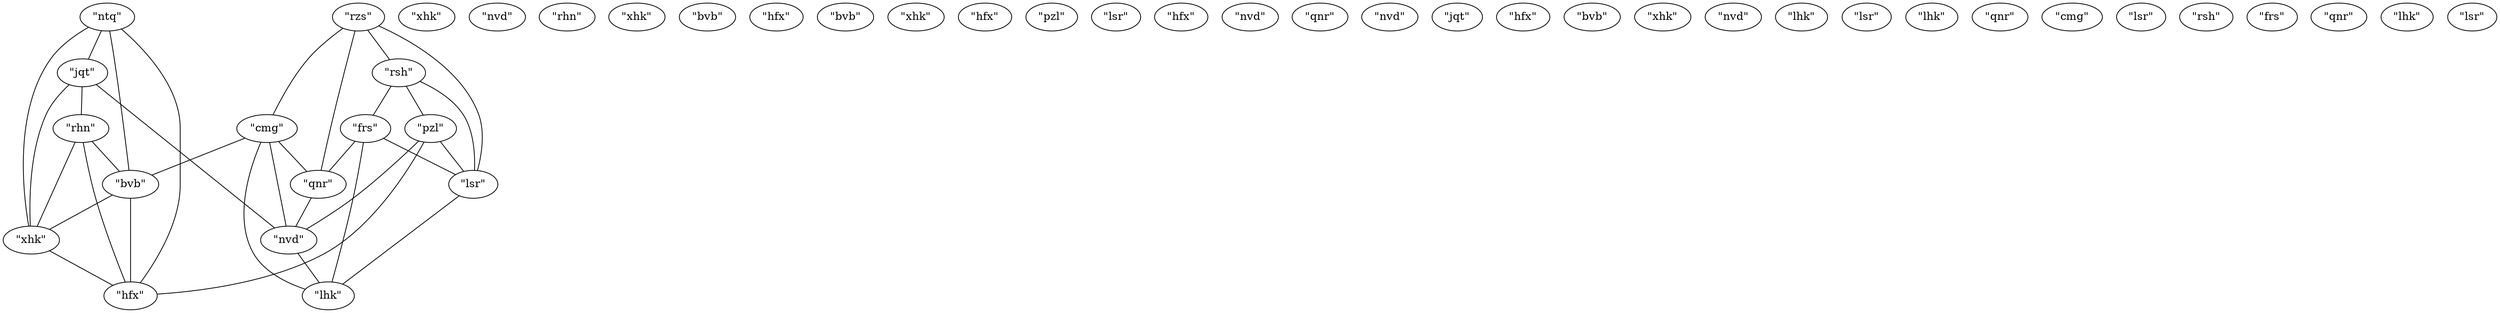 graph {
    0 [ label = "\"jqt\"" ]
    1 [ label = "\"rhn\"" ]
    2 [ label = "\"xhk\"" ]
    3 [ label = "\"nvd\"" ]
    4 [ label = "\"rsh\"" ]
    5 [ label = "\"frs\"" ]
    6 [ label = "\"pzl\"" ]
    7 [ label = "\"lsr\"" ]
    8 [ label = "\"xhk\"" ]
    9 [ label = "\"hfx\"" ]
    10 [ label = "\"cmg\"" ]
    11 [ label = "\"qnr\"" ]
    12 [ label = "\"nvd\"" ]
    13 [ label = "\"lhk\"" ]
    14 [ label = "\"bvb\"" ]
    15 [ label = "\"rhn\"" ]
    16 [ label = "\"xhk\"" ]
    17 [ label = "\"bvb\"" ]
    18 [ label = "\"hfx\"" ]
    19 [ label = "\"bvb\"" ]
    20 [ label = "\"xhk\"" ]
    21 [ label = "\"hfx\"" ]
    22 [ label = "\"pzl\"" ]
    23 [ label = "\"lsr\"" ]
    24 [ label = "\"hfx\"" ]
    25 [ label = "\"nvd\"" ]
    26 [ label = "\"qnr\"" ]
    27 [ label = "\"nvd\"" ]
    28 [ label = "\"ntq\"" ]
    29 [ label = "\"jqt\"" ]
    30 [ label = "\"hfx\"" ]
    31 [ label = "\"bvb\"" ]
    32 [ label = "\"xhk\"" ]
    33 [ label = "\"nvd\"" ]
    34 [ label = "\"lhk\"" ]
    35 [ label = "\"lsr\"" ]
    36 [ label = "\"lhk\"" ]
    37 [ label = "\"rzs\"" ]
    38 [ label = "\"qnr\"" ]
    39 [ label = "\"cmg\"" ]
    40 [ label = "\"lsr\"" ]
    41 [ label = "\"rsh\"" ]
    42 [ label = "\"frs\"" ]
    43 [ label = "\"qnr\"" ]
    44 [ label = "\"lhk\"" ]
    45 [ label = "\"lsr\"" ]
    0 -- 1 [ ]
    0 -- 2 [ ]
    0 -- 3 [ ]
    4 -- 5 [ ]
    4 -- 6 [ ]
    4 -- 7 [ ]
    2 -- 9 [ ]
    10 -- 11 [ ]
    10 -- 3 [ ]
    10 -- 13 [ ]
    10 -- 14 [ ]
    1 -- 2 [ ]
    1 -- 14 [ ]
    1 -- 9 [ ]
    14 -- 2 [ ]
    14 -- 9 [ ]
    6 -- 7 [ ]
    6 -- 9 [ ]
    6 -- 3 [ ]
    11 -- 3 [ ]
    28 -- 0 [ ]
    28 -- 9 [ ]
    28 -- 14 [ ]
    28 -- 2 [ ]
    3 -- 13 [ ]
    7 -- 13 [ ]
    37 -- 11 [ ]
    37 -- 10 [ ]
    37 -- 7 [ ]
    37 -- 4 [ ]
    5 -- 11 [ ]
    5 -- 13 [ ]
    5 -- 7 [ ]
}
